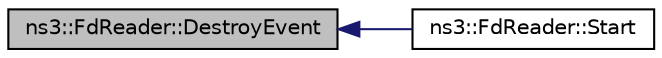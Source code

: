 digraph "ns3::FdReader::DestroyEvent"
{
  edge [fontname="Helvetica",fontsize="10",labelfontname="Helvetica",labelfontsize="10"];
  node [fontname="Helvetica",fontsize="10",shape=record];
  rankdir="LR";
  Node1 [label="ns3::FdReader::DestroyEvent",height=0.2,width=0.4,color="black", fillcolor="grey75", style="filled", fontcolor="black"];
  Node1 -> Node2 [dir="back",color="midnightblue",fontsize="10",style="solid"];
  Node2 [label="ns3::FdReader::Start",height=0.2,width=0.4,color="black", fillcolor="white", style="filled",URL="$d1/dcf/classns3_1_1FdReader.html#aad8139555df8e9fd58e819f19547a42d"];
}
